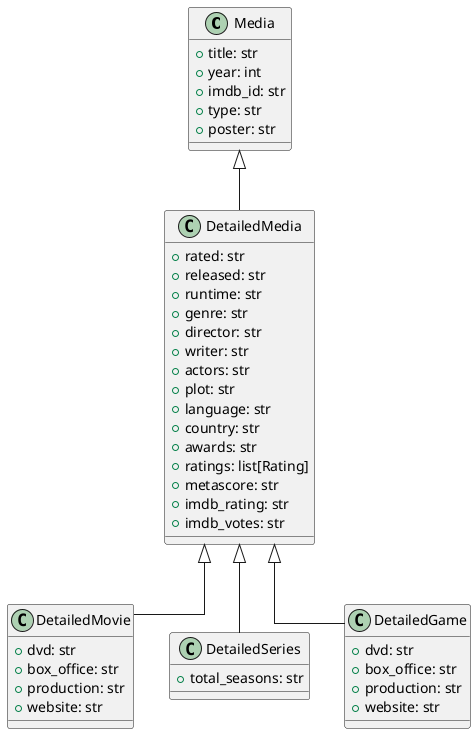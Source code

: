 @startuml models

skinparam Linetype ortho

class Media {
    +title: str
    +year: int
    +imdb_id: str
    +type: str
    +poster: str
}

class DetailedMedia extends Media {
    +rated: str
    +released: str
    +runtime: str
    +genre: str
    +director: str
    +writer: str
    +actors: str
    +plot: str
    +language: str
    +country: str
    +awards: str
    +ratings: list[Rating]
    +metascore: str
    +imdb_rating: str
    +imdb_votes: str
}

class DetailedMovie extends DetailedMedia {
    +dvd: str
    +box_office: str
    +production: str
    +website: str
}


class DetailedSeries extends DetailedMedia {
    +total_seasons: str
}

class DetailedGame extends DetailedMedia {
    +dvd: str
    +box_office: str
    +production: str
    +website: str
}

@enduml
